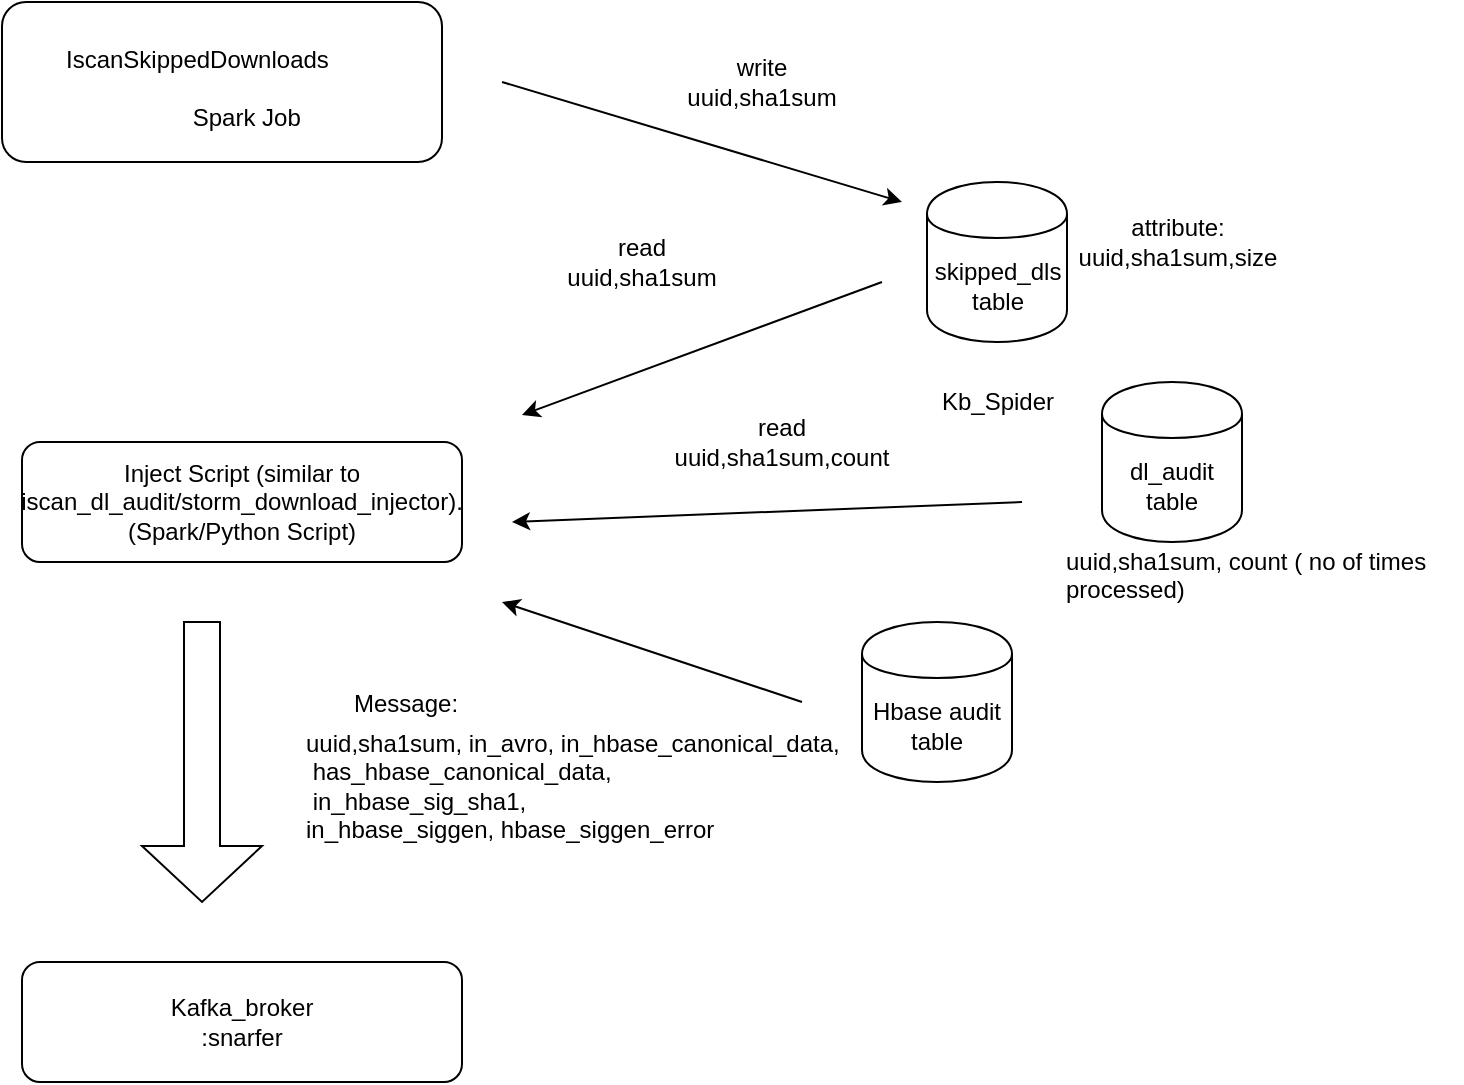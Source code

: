 <mxfile version="11.0.5" type="github"><diagram id="sf6lcWxZu9kT1x1e2MAJ" name="Page-1"><mxGraphModel dx="1186" dy="643" grid="1" gridSize="10" guides="1" tooltips="1" connect="1" arrows="1" fold="1" page="1" pageScale="1" pageWidth="850" pageHeight="1100" math="0" shadow="0"><root><mxCell id="0"/><mxCell id="1" parent="0"/><mxCell id="LTo5FVPL3kQsAdrAtot1-3" value="" style="endArrow=classic;html=1;" edge="1" parent="1"><mxGeometry width="50" height="50" relative="1" as="geometry"><mxPoint x="380" y="90" as="sourcePoint"/><mxPoint x="580" y="150" as="targetPoint"/></mxGeometry></mxCell><mxCell id="LTo5FVPL3kQsAdrAtot1-4" value="skipped_dls table" style="shape=cylinder;whiteSpace=wrap;html=1;boundedLbl=1;backgroundOutline=1;" vertex="1" parent="1"><mxGeometry x="592.5" y="140" width="70" height="80" as="geometry"/></mxCell><mxCell id="LTo5FVPL3kQsAdrAtot1-5" value="Kb_Spider" style="text;html=1;strokeColor=none;fillColor=none;align=center;verticalAlign=middle;whiteSpace=wrap;rounded=0;" vertex="1" parent="1"><mxGeometry x="607.5" y="240" width="40" height="20" as="geometry"/></mxCell><mxCell id="LTo5FVPL3kQsAdrAtot1-6" value="Inject Script (similar to iscan_dl_audit/storm_download_injector).&lt;br&gt;(Spark/Python Script)" style="rounded=1;whiteSpace=wrap;html=1;" vertex="1" parent="1"><mxGeometry x="140" y="270" width="220" height="60" as="geometry"/></mxCell><mxCell id="LTo5FVPL3kQsAdrAtot1-7" value="" style="rounded=1;whiteSpace=wrap;html=1;" vertex="1" parent="1"><mxGeometry x="130" y="50" width="220" height="80" as="geometry"/></mxCell><mxCell id="LTo5FVPL3kQsAdrAtot1-8" value="IscanSkippedDownloads&lt;br&gt;&amp;nbsp; &amp;nbsp; &amp;nbsp; &lt;br&gt;&amp;nbsp; &amp;nbsp; &amp;nbsp; &amp;nbsp; &amp;nbsp; &amp;nbsp; &amp;nbsp; &amp;nbsp; &amp;nbsp; &amp;nbsp;Spark Job" style="text;html=1;" vertex="1" parent="1"><mxGeometry x="160" y="65" width="210" height="30" as="geometry"/></mxCell><mxCell id="LTo5FVPL3kQsAdrAtot1-10" value="attribute: uuid,sha1sum,size" style="text;html=1;strokeColor=none;fillColor=none;align=center;verticalAlign=middle;whiteSpace=wrap;rounded=0;" vertex="1" parent="1"><mxGeometry x="662.5" y="160" width="110" height="20" as="geometry"/></mxCell><mxCell id="LTo5FVPL3kQsAdrAtot1-11" value="" style="endArrow=classic;html=1;" edge="1" parent="1"><mxGeometry width="50" height="50" relative="1" as="geometry"><mxPoint x="570" y="190" as="sourcePoint"/><mxPoint x="390" y="256.5" as="targetPoint"/></mxGeometry></mxCell><mxCell id="LTo5FVPL3kQsAdrAtot1-12" value="Hbase audit table" style="shape=cylinder;whiteSpace=wrap;html=1;boundedLbl=1;backgroundOutline=1;" vertex="1" parent="1"><mxGeometry x="560" y="360" width="75" height="80" as="geometry"/></mxCell><mxCell id="LTo5FVPL3kQsAdrAtot1-13" value="" style="endArrow=classic;html=1;" edge="1" parent="1"><mxGeometry width="50" height="50" relative="1" as="geometry"><mxPoint x="530" y="400" as="sourcePoint"/><mxPoint x="380" y="350" as="targetPoint"/></mxGeometry></mxCell><mxCell id="LTo5FVPL3kQsAdrAtot1-15" value="read uuid,sha1sum" style="text;html=1;strokeColor=none;fillColor=none;align=center;verticalAlign=middle;whiteSpace=wrap;rounded=0;" vertex="1" parent="1"><mxGeometry x="420" y="170" width="60" height="20" as="geometry"/></mxCell><mxCell id="LTo5FVPL3kQsAdrAtot1-16" value="write uuid,sha1sum" style="text;html=1;strokeColor=none;fillColor=none;align=center;verticalAlign=middle;whiteSpace=wrap;rounded=0;" vertex="1" parent="1"><mxGeometry x="480" y="80" width="60" height="20" as="geometry"/></mxCell><mxCell id="LTo5FVPL3kQsAdrAtot1-17" value="Kafka_broker&lt;br&gt;:snarfer" style="rounded=1;whiteSpace=wrap;html=1;" vertex="1" parent="1"><mxGeometry x="140" y="530" width="220" height="60" as="geometry"/></mxCell><mxCell id="LTo5FVPL3kQsAdrAtot1-18" value="" style="shape=singleArrow;whiteSpace=wrap;html=1;rotation=90;" vertex="1" parent="1"><mxGeometry x="160" y="400" width="140" height="60" as="geometry"/></mxCell><mxCell id="LTo5FVPL3kQsAdrAtot1-19" value="dl_audit table" style="shape=cylinder;whiteSpace=wrap;html=1;boundedLbl=1;backgroundOutline=1;" vertex="1" parent="1"><mxGeometry x="680" y="240" width="70" height="80" as="geometry"/></mxCell><mxCell id="LTo5FVPL3kQsAdrAtot1-22" value="uuid,sha1sum, count ( no of times &lt;br&gt;processed)" style="text;html=1;resizable=0;points=[];autosize=1;align=left;verticalAlign=top;spacingTop=-4;" vertex="1" parent="1"><mxGeometry x="660" y="320" width="200" height="30" as="geometry"/></mxCell><mxCell id="LTo5FVPL3kQsAdrAtot1-23" value="&lt;div&gt;uuid,sha1sum, in_avro, in_hbase_canonical_data,&lt;/div&gt;&lt;div&gt;&amp;nbsp;has_hbase_canonical_data,&lt;/div&gt;&lt;div&gt;&amp;nbsp;in_hbase_sig_sha1,&amp;nbsp;&lt;/div&gt;&lt;div&gt;in_hbase_siggen, hbase_siggen_error&lt;/div&gt;&lt;div&gt;&lt;br&gt;&lt;/div&gt;" style="text;html=1;resizable=0;points=[];autosize=1;align=left;verticalAlign=top;spacingTop=-4;" vertex="1" parent="1"><mxGeometry x="280" y="411" width="280" height="70" as="geometry"/></mxCell><mxCell id="LTo5FVPL3kQsAdrAtot1-25" value="" style="endArrow=classic;html=1;" edge="1" parent="1"><mxGeometry width="50" height="50" relative="1" as="geometry"><mxPoint x="640" y="300" as="sourcePoint"/><mxPoint x="385" y="310" as="targetPoint"/></mxGeometry></mxCell><mxCell id="LTo5FVPL3kQsAdrAtot1-26" value="Message:" style="text;html=1;resizable=0;points=[];autosize=1;align=left;verticalAlign=top;spacingTop=-4;" vertex="1" parent="1"><mxGeometry x="304" y="391" width="70" height="20" as="geometry"/></mxCell><mxCell id="LTo5FVPL3kQsAdrAtot1-28" value="read uuid,sha1sum,count" style="text;html=1;strokeColor=none;fillColor=none;align=center;verticalAlign=middle;whiteSpace=wrap;rounded=0;" vertex="1" parent="1"><mxGeometry x="490" y="260" width="60" height="20" as="geometry"/></mxCell></root></mxGraphModel></diagram></mxfile>